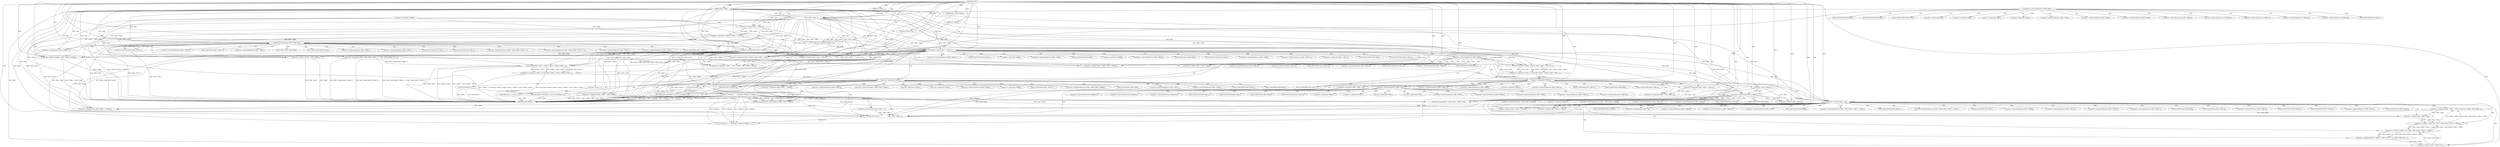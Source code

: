 digraph "FUN1" {  
"8" [label = <(METHOD,FUN1)<SUB>1</SUB>> ]
"330" [label = <(METHOD_RETURN,int)<SUB>1</SUB>> ]
"9" [label = <(PARAM,VAR1 *VAR2)<SUB>1</SUB>> ]
"10" [label = <(PARAM,int VAR3)<SUB>1</SUB>> ]
"11" [label = <(PARAM,const VAR4 **VAR5)<SUB>1</SUB>> ]
"12" [label = <(PARAM,int *VAR6)<SUB>1</SUB>> ]
"95" [label = <(&lt;operator&gt;.assignment,VAR2-&gt;VAR13= VAR2-&gt;VAR9)<SUB>19</SUB>> ]
"160" [label = <(&lt;operator&gt;.assignment,*VAR6=
    VAR2-&gt;VAR10= VAR2-&gt;VAR9 + VAR3)<SUB>40</SUB>> ]
"328" [label = <(RETURN,return 0;,return 0;)<SUB>80</SUB>> ]
"56" [label = <(&lt;operator&gt;.greaterThan,VAR2-&gt;VAR7&gt;0)<SUB>10</SUB>> ]
"61" [label = <(&lt;operator&gt;.postDecrement,VAR2-&gt;VAR7--)<SUB>10</SUB>> ]
"84" [label = <(&lt;operator&gt;.logicalAnd,!*VAR6 &amp;&amp; VAR3 == VAR12)<SUB>15</SUB>> ]
"103" [label = <(&lt;operator&gt;.equals,VAR3 == VAR12)<SUB>22</SUB>> ]
"240" [label = <(&lt;operator&gt;.lessThan,VAR3 &lt; 0)<SUB>68</SUB>> ]
"243" [label = <(&lt;operator&gt;.postIncrement,VAR3++)<SUB>68</SUB>> ]
"329" [label = <(LITERAL,0,return 0;)<SUB>80</SUB>> ]
"19" [label = <(FUN2,FUN2(NULL, &quot;&quot;,
                VAR2-&gt;VAR7, VAR2...)<SUB>4</SUB>> ]
"35" [label = <(FUN2,FUN2(NULL, &quot;&quot;, (*VAR5)[0], (*VAR5)[1], (*VAR5)[...)<SUB>6</SUB>> ]
"66" [label = <(&lt;operator&gt;.assignment,VAR2-&gt;VAR11[VAR2-&gt;VAR9++]= VAR2-&gt;VAR11[VAR2-&gt;VA...)<SUB>11</SUB>> ]
"92" [label = <(&lt;operator&gt;.assignment,VAR3= 0)<SUB>16</SUB>> ]
"108" [label = <(&lt;operator&gt;.assignment,* VAR14 = FUN3(VAR2-&gt;VAR11, &amp;VAR2-&gt;VAR15, (*VAR...)<SUB>23</SUB>> ]
"133" [label = <(&lt;operator&gt;.assignment,VAR2-&gt;VAR11 = VAR14)<SUB>34</SUB>> ]
"138" [label = <(memcpy,memcpy(&amp;VAR2-&gt;VAR11[VAR2-&gt;VAR9], *VAR5, *VAR6))<SUB>35</SUB>> ]
"151" [label = <(&lt;operator&gt;.assignmentPlus,VAR2-&gt;VAR9 += *VAR6)<SUB>36</SUB>> ]
"157" [label = <(RETURN,return -1;,return -1;)<SUB>37</SUB>> ]
"163" [label = <(&lt;operator&gt;.assignment,VAR2-&gt;VAR10= VAR2-&gt;VAR9 + VAR3)<SUB>41</SUB>> ]
"178" [label = <(&lt;operator&gt;.assignment,* VAR14 = FUN3(VAR2-&gt;VAR11, &amp;VAR2-&gt;VAR15, VAR3 ...)<SUB>45</SUB>> ]
"202" [label = <(&lt;operator&gt;.assignment,VAR2-&gt;VAR11 = VAR14)<SUB>59</SUB>> ]
"227" [label = <(&lt;operator&gt;.assignment,VAR2-&gt;VAR9 = 0)<SUB>63</SUB>> ]
"232" [label = <(&lt;operator&gt;.assignment,*VAR5= VAR2-&gt;VAR11)<SUB>64</SUB>> ]
"246" [label = <(&lt;operator&gt;.assignment,VAR2-&gt;VAR8 = (VAR2-&gt;VAR8&lt;&lt;8) | VAR2-&gt;VAR11[VAR2...)<SUB>69</SUB>> ]
"265" [label = <(&lt;operator&gt;.assignment,VAR2-&gt;VAR18 = (VAR2-&gt;VAR18&lt;&lt;8) | VAR2-&gt;VAR11[VA...)<SUB>70</SUB>> ]
"284" [label = <(&lt;operator&gt;.postIncrement,VAR2-&gt;VAR7++)<SUB>71</SUB>> ]
"293" [label = <(FUN2,FUN2(NULL, &quot;&quot;,
                VAR2-&gt;VAR7, VAR2...)<SUB>75</SUB>> ]
"309" [label = <(FUN2,FUN2(NULL, &quot;&quot;, (*VAR5)[0], (*VAR5)[1],(*VAR5)[2...)<SUB>77</SUB>> ]
"85" [label = <(&lt;operator&gt;.logicalNot,!*VAR6)<SUB>15</SUB>> ]
"88" [label = <(&lt;operator&gt;.equals,VAR3 == VAR12)<SUB>15</SUB>> ]
"127" [label = <(&lt;operator&gt;.logicalNot,!VAR14)<SUB>26</SUB>> ]
"158" [label = <(&lt;operator&gt;.minus,-1)<SUB>37</SUB>> ]
"167" [label = <(&lt;operator&gt;.addition,VAR2-&gt;VAR9 + VAR3)<SUB>41</SUB>> ]
"196" [label = <(&lt;operator&gt;.logicalNot,!VAR14)<SUB>49</SUB>> ]
"208" [label = <(&lt;operator&gt;.greaterThan,VAR3 &gt; -VAR16)<SUB>60</SUB>> ]
"110" [label = <(FUN3,FUN3(VAR2-&gt;VAR11, &amp;VAR2-&gt;VAR15, (*VAR6) + VAR2-...)<SUB>23</SUB>> ]
"130" [label = <(RETURN,return FUN4(VAR17);,return FUN4(VAR17);)<SUB>31</SUB>> ]
"180" [label = <(FUN3,FUN3(VAR2-&gt;VAR11, &amp;VAR2-&gt;VAR15, VAR3 + VAR2-&gt;VA...)<SUB>45</SUB>> ]
"199" [label = <(RETURN,return FUN4(VAR17);,return FUN4(VAR17);)<SUB>56</SUB>> ]
"213" [label = <(memcpy,memcpy(&amp;VAR2-&gt;VAR11[VAR2-&gt;VAR9], *VAR5,
       ...)<SUB>61</SUB>> ]
"250" [label = <(&lt;operator&gt;.or,(VAR2-&gt;VAR8&lt;&lt;8) | VAR2-&gt;VAR11[VAR2-&gt;VAR13 + VAR3])<SUB>69</SUB>> ]
"269" [label = <(&lt;operator&gt;.or,(VAR2-&gt;VAR18&lt;&lt;8) | VAR2-&gt;VAR11[VAR2-&gt;VAR13 + VAR3])<SUB>70</SUB>> ]
"71" [label = <(&lt;operator&gt;.postIncrement,VAR2-&gt;VAR9++)<SUB>11</SUB>> ]
"79" [label = <(&lt;operator&gt;.postIncrement,VAR2-&gt;VAR10++)<SUB>11</SUB>> ]
"118" [label = <(&lt;operator&gt;.addition,(*VAR6) + VAR2-&gt;VAR9 + VAR16)<SUB>23</SUB>> ]
"131" [label = <(FUN4,FUN4(VAR17))<SUB>31</SUB>> ]
"188" [label = <(&lt;operator&gt;.addition,VAR3 + VAR2-&gt;VAR9 + VAR16)<SUB>45</SUB>> ]
"200" [label = <(FUN4,FUN4(VAR17))<SUB>56</SUB>> ]
"210" [label = <(&lt;operator&gt;.minus,-VAR16)<SUB>60</SUB>> ]
"251" [label = <(&lt;operator&gt;.shiftLeft,VAR2-&gt;VAR8&lt;&lt;8)<SUB>69</SUB>> ]
"270" [label = <(&lt;operator&gt;.shiftLeft,VAR2-&gt;VAR18&lt;&lt;8)<SUB>70</SUB>> ]
"119" [label = <(&lt;operator&gt;.addition,(*VAR6) + VAR2-&gt;VAR9)<SUB>23</SUB>> ]
"189" [label = <(&lt;operator&gt;.addition,VAR3 + VAR2-&gt;VAR9)<SUB>45</SUB>> ]
"224" [label = <(&lt;operator&gt;.addition,VAR3 + VAR16)<SUB>62</SUB>> ]
"260" [label = <(&lt;operator&gt;.addition,VAR2-&gt;VAR13 + VAR3)<SUB>69</SUB>> ]
"279" [label = <(&lt;operator&gt;.addition,VAR2-&gt;VAR13 + VAR3)<SUB>70</SUB>> ]
"15" [label = <(&lt;operator&gt;.indirectFieldAccess,VAR2-&gt;VAR7)<SUB>3</SUB>> ]
"161" [label = <(&lt;operator&gt;.indirection,*VAR6)<SUB>40</SUB>> ]
"173" [label = <(&lt;operator&gt;.indirectFieldAccess,VAR2-&gt;VAR9)<SUB>44</SUB>> ]
"289" [label = <(&lt;operator&gt;.indirectFieldAccess,VAR2-&gt;VAR7)<SUB>74</SUB>> ]
"57" [label = <(&lt;operator&gt;.indirectFieldAccess,VAR2-&gt;VAR7)<SUB>10</SUB>> ]
"62" [label = <(&lt;operator&gt;.indirectFieldAccess,VAR2-&gt;VAR7)<SUB>10</SUB>> ]
"164" [label = <(&lt;operator&gt;.indirectFieldAccess,VAR2-&gt;VAR10)<SUB>41</SUB>> ]
"175" [label = <(FIELD_IDENTIFIER,VAR9,VAR9)<SUB>44</SUB>> ]
"291" [label = <(FIELD_IDENTIFIER,VAR7,VAR7)<SUB>74</SUB>> ]
"22" [label = <(&lt;operator&gt;.indirectFieldAccess,VAR2-&gt;VAR7)<SUB>5</SUB>> ]
"25" [label = <(&lt;operator&gt;.indirectFieldAccess,VAR2-&gt;VAR8)<SUB>5</SUB>> ]
"29" [label = <(&lt;operator&gt;.indirectFieldAccess,VAR2-&gt;VAR9)<SUB>5</SUB>> ]
"32" [label = <(&lt;operator&gt;.indirectFieldAccess,VAR2-&gt;VAR10)<SUB>5</SUB>> ]
"38" [label = <(&lt;operator&gt;.indirectIndexAccess,(*VAR5)[0])<SUB>6</SUB>> ]
"42" [label = <(&lt;operator&gt;.indirectIndexAccess,(*VAR5)[1])<SUB>6</SUB>> ]
"46" [label = <(&lt;operator&gt;.indirectIndexAccess,(*VAR5)[2])<SUB>6</SUB>> ]
"50" [label = <(&lt;operator&gt;.indirectIndexAccess,(*VAR5)[3])<SUB>6</SUB>> ]
"59" [label = <(FIELD_IDENTIFIER,VAR7,VAR7)<SUB>10</SUB>> ]
"64" [label = <(FIELD_IDENTIFIER,VAR7,VAR7)<SUB>10</SUB>> ]
"67" [label = <(&lt;operator&gt;.indirectIndexAccess,VAR2-&gt;VAR11[VAR2-&gt;VAR9++])<SUB>11</SUB>> ]
"75" [label = <(&lt;operator&gt;.indirectIndexAccess,VAR2-&gt;VAR11[VAR2-&gt;VAR10++])<SUB>11</SUB>> ]
"134" [label = <(&lt;operator&gt;.indirectFieldAccess,VAR2-&gt;VAR11)<SUB>34</SUB>> ]
"139" [label = <(&lt;operator&gt;.addressOf,&amp;VAR2-&gt;VAR11[VAR2-&gt;VAR9])<SUB>35</SUB>> ]
"147" [label = <(&lt;operator&gt;.indirection,*VAR5)<SUB>35</SUB>> ]
"149" [label = <(&lt;operator&gt;.indirection,*VAR6)<SUB>35</SUB>> ]
"152" [label = <(&lt;operator&gt;.indirectFieldAccess,VAR2-&gt;VAR9)<SUB>36</SUB>> ]
"155" [label = <(&lt;operator&gt;.indirection,*VAR6)<SUB>36</SUB>> ]
"166" [label = <(FIELD_IDENTIFIER,VAR10,VAR10)<SUB>41</SUB>> ]
"168" [label = <(&lt;operator&gt;.indirectFieldAccess,VAR2-&gt;VAR9)<SUB>41</SUB>> ]
"203" [label = <(&lt;operator&gt;.indirectFieldAccess,VAR2-&gt;VAR11)<SUB>59</SUB>> ]
"228" [label = <(&lt;operator&gt;.indirectFieldAccess,VAR2-&gt;VAR9)<SUB>63</SUB>> ]
"233" [label = <(&lt;operator&gt;.indirection,*VAR5)<SUB>64</SUB>> ]
"235" [label = <(&lt;operator&gt;.indirectFieldAccess,VAR2-&gt;VAR11)<SUB>64</SUB>> ]
"247" [label = <(&lt;operator&gt;.indirectFieldAccess,VAR2-&gt;VAR8)<SUB>69</SUB>> ]
"266" [label = <(&lt;operator&gt;.indirectFieldAccess,VAR2-&gt;VAR18)<SUB>70</SUB>> ]
"285" [label = <(&lt;operator&gt;.indirectFieldAccess,VAR2-&gt;VAR7)<SUB>71</SUB>> ]
"296" [label = <(&lt;operator&gt;.indirectFieldAccess,VAR2-&gt;VAR7)<SUB>76</SUB>> ]
"299" [label = <(&lt;operator&gt;.indirectFieldAccess,VAR2-&gt;VAR8)<SUB>76</SUB>> ]
"303" [label = <(&lt;operator&gt;.indirectFieldAccess,VAR2-&gt;VAR9)<SUB>76</SUB>> ]
"306" [label = <(&lt;operator&gt;.indirectFieldAccess,VAR2-&gt;VAR10)<SUB>76</SUB>> ]
"312" [label = <(&lt;operator&gt;.indirectIndexAccess,(*VAR5)[0])<SUB>77</SUB>> ]
"316" [label = <(&lt;operator&gt;.indirectIndexAccess,(*VAR5)[1])<SUB>77</SUB>> ]
"320" [label = <(&lt;operator&gt;.indirectIndexAccess,(*VAR5)[2])<SUB>77</SUB>> ]
"324" [label = <(&lt;operator&gt;.indirectIndexAccess,(*VAR5)[3])<SUB>77</SUB>> ]
"24" [label = <(FIELD_IDENTIFIER,VAR7,VAR7)<SUB>5</SUB>> ]
"27" [label = <(FIELD_IDENTIFIER,VAR8,VAR8)<SUB>5</SUB>> ]
"31" [label = <(FIELD_IDENTIFIER,VAR9,VAR9)<SUB>5</SUB>> ]
"34" [label = <(FIELD_IDENTIFIER,VAR10,VAR10)<SUB>5</SUB>> ]
"39" [label = <(&lt;operator&gt;.indirection,*VAR5)<SUB>6</SUB>> ]
"43" [label = <(&lt;operator&gt;.indirection,*VAR5)<SUB>6</SUB>> ]
"47" [label = <(&lt;operator&gt;.indirection,*VAR5)<SUB>6</SUB>> ]
"51" [label = <(&lt;operator&gt;.indirection,*VAR5)<SUB>6</SUB>> ]
"68" [label = <(&lt;operator&gt;.indirectFieldAccess,VAR2-&gt;VAR11)<SUB>11</SUB>> ]
"76" [label = <(&lt;operator&gt;.indirectFieldAccess,VAR2-&gt;VAR11)<SUB>11</SUB>> ]
"111" [label = <(&lt;operator&gt;.indirectFieldAccess,VAR2-&gt;VAR11)<SUB>23</SUB>> ]
"114" [label = <(&lt;operator&gt;.addressOf,&amp;VAR2-&gt;VAR15)<SUB>23</SUB>> ]
"136" [label = <(FIELD_IDENTIFIER,VAR11,VAR11)<SUB>34</SUB>> ]
"140" [label = <(&lt;operator&gt;.indirectIndexAccess,VAR2-&gt;VAR11[VAR2-&gt;VAR9])<SUB>35</SUB>> ]
"154" [label = <(FIELD_IDENTIFIER,VAR9,VAR9)<SUB>36</SUB>> ]
"170" [label = <(FIELD_IDENTIFIER,VAR9,VAR9)<SUB>41</SUB>> ]
"181" [label = <(&lt;operator&gt;.indirectFieldAccess,VAR2-&gt;VAR11)<SUB>45</SUB>> ]
"184" [label = <(&lt;operator&gt;.addressOf,&amp;VAR2-&gt;VAR15)<SUB>45</SUB>> ]
"205" [label = <(FIELD_IDENTIFIER,VAR11,VAR11)<SUB>59</SUB>> ]
"230" [label = <(FIELD_IDENTIFIER,VAR9,VAR9)<SUB>63</SUB>> ]
"237" [label = <(FIELD_IDENTIFIER,VAR11,VAR11)<SUB>64</SUB>> ]
"249" [label = <(FIELD_IDENTIFIER,VAR8,VAR8)<SUB>69</SUB>> ]
"256" [label = <(&lt;operator&gt;.indirectIndexAccess,VAR2-&gt;VAR11[VAR2-&gt;VAR13 + VAR3])<SUB>69</SUB>> ]
"268" [label = <(FIELD_IDENTIFIER,VAR18,VAR18)<SUB>70</SUB>> ]
"275" [label = <(&lt;operator&gt;.indirectIndexAccess,VAR2-&gt;VAR11[VAR2-&gt;VAR13 + VAR3])<SUB>70</SUB>> ]
"287" [label = <(FIELD_IDENTIFIER,VAR7,VAR7)<SUB>71</SUB>> ]
"298" [label = <(FIELD_IDENTIFIER,VAR7,VAR7)<SUB>76</SUB>> ]
"301" [label = <(FIELD_IDENTIFIER,VAR8,VAR8)<SUB>76</SUB>> ]
"305" [label = <(FIELD_IDENTIFIER,VAR9,VAR9)<SUB>76</SUB>> ]
"308" [label = <(FIELD_IDENTIFIER,VAR10,VAR10)<SUB>76</SUB>> ]
"313" [label = <(&lt;operator&gt;.indirection,*VAR5)<SUB>77</SUB>> ]
"317" [label = <(&lt;operator&gt;.indirection,*VAR5)<SUB>77</SUB>> ]
"321" [label = <(&lt;operator&gt;.indirection,*VAR5)<SUB>77</SUB>> ]
"325" [label = <(&lt;operator&gt;.indirection,*VAR5)<SUB>77</SUB>> ]
"70" [label = <(FIELD_IDENTIFIER,VAR11,VAR11)<SUB>11</SUB>> ]
"72" [label = <(&lt;operator&gt;.indirectFieldAccess,VAR2-&gt;VAR9)<SUB>11</SUB>> ]
"78" [label = <(FIELD_IDENTIFIER,VAR11,VAR11)<SUB>11</SUB>> ]
"80" [label = <(&lt;operator&gt;.indirectFieldAccess,VAR2-&gt;VAR10)<SUB>11</SUB>> ]
"113" [label = <(FIELD_IDENTIFIER,VAR11,VAR11)<SUB>23</SUB>> ]
"115" [label = <(&lt;operator&gt;.indirectFieldAccess,VAR2-&gt;VAR15)<SUB>23</SUB>> ]
"141" [label = <(&lt;operator&gt;.indirectFieldAccess,VAR2-&gt;VAR11)<SUB>35</SUB>> ]
"144" [label = <(&lt;operator&gt;.indirectFieldAccess,VAR2-&gt;VAR9)<SUB>35</SUB>> ]
"183" [label = <(FIELD_IDENTIFIER,VAR11,VAR11)<SUB>45</SUB>> ]
"185" [label = <(&lt;operator&gt;.indirectFieldAccess,VAR2-&gt;VAR15)<SUB>45</SUB>> ]
"214" [label = <(&lt;operator&gt;.addressOf,&amp;VAR2-&gt;VAR11[VAR2-&gt;VAR9])<SUB>61</SUB>> ]
"222" [label = <(&lt;operator&gt;.indirection,*VAR5)<SUB>61</SUB>> ]
"252" [label = <(&lt;operator&gt;.indirectFieldAccess,VAR2-&gt;VAR8)<SUB>69</SUB>> ]
"257" [label = <(&lt;operator&gt;.indirectFieldAccess,VAR2-&gt;VAR11)<SUB>69</SUB>> ]
"271" [label = <(&lt;operator&gt;.indirectFieldAccess,VAR2-&gt;VAR18)<SUB>70</SUB>> ]
"276" [label = <(&lt;operator&gt;.indirectFieldAccess,VAR2-&gt;VAR11)<SUB>70</SUB>> ]
"74" [label = <(FIELD_IDENTIFIER,VAR9,VAR9)<SUB>11</SUB>> ]
"82" [label = <(FIELD_IDENTIFIER,VAR10,VAR10)<SUB>11</SUB>> ]
"117" [label = <(FIELD_IDENTIFIER,VAR15,VAR15)<SUB>23</SUB>> ]
"120" [label = <(&lt;operator&gt;.indirection,*VAR6)<SUB>23</SUB>> ]
"122" [label = <(&lt;operator&gt;.indirectFieldAccess,VAR2-&gt;VAR9)<SUB>23</SUB>> ]
"143" [label = <(FIELD_IDENTIFIER,VAR11,VAR11)<SUB>35</SUB>> ]
"146" [label = <(FIELD_IDENTIFIER,VAR9,VAR9)<SUB>35</SUB>> ]
"187" [label = <(FIELD_IDENTIFIER,VAR15,VAR15)<SUB>45</SUB>> ]
"191" [label = <(&lt;operator&gt;.indirectFieldAccess,VAR2-&gt;VAR9)<SUB>45</SUB>> ]
"215" [label = <(&lt;operator&gt;.indirectIndexAccess,VAR2-&gt;VAR11[VAR2-&gt;VAR9])<SUB>61</SUB>> ]
"254" [label = <(FIELD_IDENTIFIER,VAR8,VAR8)<SUB>69</SUB>> ]
"259" [label = <(FIELD_IDENTIFIER,VAR11,VAR11)<SUB>69</SUB>> ]
"261" [label = <(&lt;operator&gt;.indirectFieldAccess,VAR2-&gt;VAR13)<SUB>69</SUB>> ]
"273" [label = <(FIELD_IDENTIFIER,VAR18,VAR18)<SUB>70</SUB>> ]
"278" [label = <(FIELD_IDENTIFIER,VAR11,VAR11)<SUB>70</SUB>> ]
"280" [label = <(&lt;operator&gt;.indirectFieldAccess,VAR2-&gt;VAR13)<SUB>70</SUB>> ]
"124" [label = <(FIELD_IDENTIFIER,VAR9,VAR9)<SUB>23</SUB>> ]
"193" [label = <(FIELD_IDENTIFIER,VAR9,VAR9)<SUB>45</SUB>> ]
"216" [label = <(&lt;operator&gt;.indirectFieldAccess,VAR2-&gt;VAR11)<SUB>61</SUB>> ]
"219" [label = <(&lt;operator&gt;.indirectFieldAccess,VAR2-&gt;VAR9)<SUB>61</SUB>> ]
"263" [label = <(FIELD_IDENTIFIER,VAR13,VAR13)<SUB>69</SUB>> ]
"282" [label = <(FIELD_IDENTIFIER,VAR13,VAR13)<SUB>70</SUB>> ]
"218" [label = <(FIELD_IDENTIFIER,VAR11,VAR11)<SUB>61</SUB>> ]
"221" [label = <(FIELD_IDENTIFIER,VAR9,VAR9)<SUB>61</SUB>> ]
  "130" -> "330"  [ label = "DDG: &lt;RET&gt;"] 
  "328" -> "330"  [ label = "DDG: &lt;RET&gt;"] 
  "157" -> "330"  [ label = "DDG: &lt;RET&gt;"] 
  "199" -> "330"  [ label = "DDG: &lt;RET&gt;"] 
  "9" -> "330"  [ label = "DDG: VAR2"] 
  "11" -> "330"  [ label = "DDG: VAR5"] 
  "12" -> "330"  [ label = "DDG: VAR6"] 
  "19" -> "330"  [ label = "DDG: VAR2-&gt;VAR8"] 
  "19" -> "330"  [ label = "DDG: VAR2-&gt;VAR10"] 
  "19" -> "330"  [ label = "DDG: FUN2(NULL, &quot;&quot;,
                VAR2-&gt;VAR7, VAR2-&gt;VAR8, VAR3, VAR2-&gt;VAR9, VAR2-&gt;VAR10)"] 
  "35" -> "330"  [ label = "DDG: NULL"] 
  "35" -> "330"  [ label = "DDG: (*VAR5)[0]"] 
  "35" -> "330"  [ label = "DDG: (*VAR5)[1]"] 
  "35" -> "330"  [ label = "DDG: (*VAR5)[2]"] 
  "35" -> "330"  [ label = "DDG: (*VAR5)[3]"] 
  "35" -> "330"  [ label = "DDG: FUN2(NULL, &quot;&quot;, (*VAR5)[0], (*VAR5)[1], (*VAR5)[2], (*VAR5)[3])"] 
  "56" -> "330"  [ label = "DDG: VAR2-&gt;VAR7"] 
  "56" -> "330"  [ label = "DDG: VAR2-&gt;VAR7&gt;0"] 
  "84" -> "330"  [ label = "DDG: !*VAR6"] 
  "84" -> "330"  [ label = "DDG: !*VAR6 &amp;&amp; VAR3 == VAR12"] 
  "92" -> "330"  [ label = "DDG: VAR3= 0"] 
  "95" -> "330"  [ label = "DDG: VAR2-&gt;VAR13"] 
  "95" -> "330"  [ label = "DDG: VAR2-&gt;VAR13= VAR2-&gt;VAR9"] 
  "103" -> "330"  [ label = "DDG: VAR3"] 
  "103" -> "330"  [ label = "DDG: VAR12"] 
  "103" -> "330"  [ label = "DDG: VAR3 == VAR12"] 
  "110" -> "330"  [ label = "DDG: VAR2-&gt;VAR11"] 
  "110" -> "330"  [ label = "DDG: &amp;VAR2-&gt;VAR15"] 
  "119" -> "330"  [ label = "DDG: *VAR6"] 
  "119" -> "330"  [ label = "DDG: VAR2-&gt;VAR9"] 
  "118" -> "330"  [ label = "DDG: (*VAR6) + VAR2-&gt;VAR9"] 
  "118" -> "330"  [ label = "DDG: VAR16"] 
  "110" -> "330"  [ label = "DDG: (*VAR6) + VAR2-&gt;VAR9 + VAR16"] 
  "108" -> "330"  [ label = "DDG: FUN3(VAR2-&gt;VAR11, &amp;VAR2-&gt;VAR15, (*VAR6) + VAR2-&gt;VAR9 + VAR16)"] 
  "108" -> "330"  [ label = "DDG: * VAR14 = FUN3(VAR2-&gt;VAR11, &amp;VAR2-&gt;VAR15, (*VAR6) + VAR2-&gt;VAR9 + VAR16)"] 
  "127" -> "330"  [ label = "DDG: VAR14"] 
  "127" -> "330"  [ label = "DDG: !VAR14"] 
  "131" -> "330"  [ label = "DDG: VAR17"] 
  "131" -> "330"  [ label = "DDG: FUN4(VAR17)"] 
  "66" -> "330"  [ label = "DDG: VAR2-&gt;VAR11[VAR2-&gt;VAR9++]"] 
  "79" -> "330"  [ label = "DDG: VAR2-&gt;VAR10"] 
  "66" -> "330"  [ label = "DDG: VAR2-&gt;VAR11[VAR2-&gt;VAR10++]"] 
  "66" -> "330"  [ label = "DDG: VAR2-&gt;VAR11[VAR2-&gt;VAR9++]= VAR2-&gt;VAR11[VAR2-&gt;VAR10++]"] 
  "61" -> "330"  [ label = "DDG: VAR2-&gt;VAR7--"] 
  "8" -> "9"  [ label = "DDG: "] 
  "8" -> "10"  [ label = "DDG: "] 
  "8" -> "11"  [ label = "DDG: "] 
  "8" -> "12"  [ label = "DDG: "] 
  "9" -> "95"  [ label = "DDG: VAR2"] 
  "19" -> "95"  [ label = "DDG: VAR2-&gt;VAR9"] 
  "71" -> "95"  [ label = "DDG: VAR2-&gt;VAR9"] 
  "163" -> "160"  [ label = "DDG: VAR2-&gt;VAR10"] 
  "9" -> "160"  [ label = "DDG: VAR2"] 
  "19" -> "160"  [ label = "DDG: VAR2-&gt;VAR9"] 
  "71" -> "160"  [ label = "DDG: VAR2-&gt;VAR9"] 
  "103" -> "160"  [ label = "DDG: VAR3"] 
  "8" -> "160"  [ label = "DDG: "] 
  "329" -> "328"  [ label = "DDG: 0"] 
  "8" -> "328"  [ label = "DDG: "] 
  "8" -> "329"  [ label = "DDG: "] 
  "9" -> "56"  [ label = "DDG: VAR2"] 
  "19" -> "56"  [ label = "DDG: VAR2-&gt;VAR7"] 
  "61" -> "56"  [ label = "DDG: VAR2-&gt;VAR7"] 
  "8" -> "56"  [ label = "DDG: "] 
  "9" -> "61"  [ label = "DDG: VAR2"] 
  "56" -> "61"  [ label = "DDG: VAR2-&gt;VAR7"] 
  "85" -> "84"  [ label = "DDG: *VAR6"] 
  "88" -> "84"  [ label = "DDG: VAR3"] 
  "88" -> "84"  [ label = "DDG: VAR12"] 
  "8" -> "92"  [ label = "DDG: "] 
  "10" -> "103"  [ label = "DDG: VAR3"] 
  "19" -> "103"  [ label = "DDG: VAR3"] 
  "88" -> "103"  [ label = "DDG: VAR3"] 
  "92" -> "103"  [ label = "DDG: VAR3"] 
  "8" -> "103"  [ label = "DDG: "] 
  "88" -> "103"  [ label = "DDG: VAR12"] 
  "110" -> "108"  [ label = "DDG: VAR2-&gt;VAR11"] 
  "110" -> "108"  [ label = "DDG: &amp;VAR2-&gt;VAR15"] 
  "110" -> "108"  [ label = "DDG: (*VAR6) + VAR2-&gt;VAR9 + VAR16"] 
  "127" -> "133"  [ label = "DDG: VAR14"] 
  "8" -> "133"  [ label = "DDG: "] 
  "138" -> "151"  [ label = "DDG: *VAR6"] 
  "158" -> "157"  [ label = "DDG: -1"] 
  "9" -> "163"  [ label = "DDG: VAR2"] 
  "19" -> "163"  [ label = "DDG: VAR2-&gt;VAR9"] 
  "71" -> "163"  [ label = "DDG: VAR2-&gt;VAR9"] 
  "103" -> "163"  [ label = "DDG: VAR3"] 
  "8" -> "163"  [ label = "DDG: "] 
  "180" -> "178"  [ label = "DDG: VAR2-&gt;VAR11"] 
  "180" -> "178"  [ label = "DDG: &amp;VAR2-&gt;VAR15"] 
  "180" -> "178"  [ label = "DDG: VAR3 + VAR2-&gt;VAR9 + VAR16"] 
  "196" -> "202"  [ label = "DDG: VAR14"] 
  "8" -> "202"  [ label = "DDG: "] 
  "8" -> "227"  [ label = "DDG: "] 
  "9" -> "232"  [ label = "DDG: VAR2"] 
  "202" -> "232"  [ label = "DDG: VAR2-&gt;VAR11"] 
  "66" -> "232"  [ label = "DDG: VAR2-&gt;VAR11[VAR2-&gt;VAR9++]"] 
  "208" -> "240"  [ label = "DDG: VAR3"] 
  "243" -> "240"  [ label = "DDG: VAR3"] 
  "8" -> "240"  [ label = "DDG: "] 
  "103" -> "240"  [ label = "DDG: VAR3"] 
  "8" -> "243"  [ label = "DDG: "] 
  "240" -> "243"  [ label = "DDG: VAR3"] 
  "250" -> "246"  [ label = "DDG: VAR2-&gt;VAR8&lt;&lt;8"] 
  "250" -> "246"  [ label = "DDG: VAR2-&gt;VAR11[VAR2-&gt;VAR13 + VAR3]"] 
  "269" -> "265"  [ label = "DDG: VAR2-&gt;VAR18&lt;&lt;8"] 
  "269" -> "265"  [ label = "DDG: VAR2-&gt;VAR11[VAR2-&gt;VAR13 + VAR3]"] 
  "8" -> "19"  [ label = "DDG: "] 
  "9" -> "19"  [ label = "DDG: VAR2"] 
  "10" -> "19"  [ label = "DDG: VAR3"] 
  "19" -> "35"  [ label = "DDG: NULL"] 
  "8" -> "35"  [ label = "DDG: "] 
  "10" -> "88"  [ label = "DDG: VAR3"] 
  "19" -> "88"  [ label = "DDG: VAR3"] 
  "8" -> "88"  [ label = "DDG: "] 
  "133" -> "138"  [ label = "DDG: VAR2-&gt;VAR11"] 
  "35" -> "138"  [ label = "DDG: (*VAR5)[0]"] 
  "35" -> "138"  [ label = "DDG: (*VAR5)[1]"] 
  "35" -> "138"  [ label = "DDG: (*VAR5)[2]"] 
  "35" -> "138"  [ label = "DDG: (*VAR5)[3]"] 
  "85" -> "138"  [ label = "DDG: *VAR6"] 
  "9" -> "151"  [ label = "DDG: VAR2"] 
  "19" -> "151"  [ label = "DDG: VAR2-&gt;VAR9"] 
  "71" -> "151"  [ label = "DDG: VAR2-&gt;VAR9"] 
  "9" -> "167"  [ label = "DDG: VAR2"] 
  "19" -> "167"  [ label = "DDG: VAR2-&gt;VAR9"] 
  "71" -> "167"  [ label = "DDG: VAR2-&gt;VAR9"] 
  "103" -> "167"  [ label = "DDG: VAR3"] 
  "8" -> "167"  [ label = "DDG: "] 
  "9" -> "284"  [ label = "DDG: VAR2"] 
  "56" -> "284"  [ label = "DDG: VAR2-&gt;VAR7"] 
  "35" -> "293"  [ label = "DDG: NULL"] 
  "8" -> "293"  [ label = "DDG: "] 
  "9" -> "293"  [ label = "DDG: VAR2"] 
  "56" -> "293"  [ label = "DDG: VAR2-&gt;VAR7"] 
  "284" -> "293"  [ label = "DDG: VAR2-&gt;VAR7"] 
  "19" -> "293"  [ label = "DDG: VAR2-&gt;VAR8"] 
  "246" -> "293"  [ label = "DDG: VAR2-&gt;VAR8"] 
  "240" -> "293"  [ label = "DDG: VAR3"] 
  "227" -> "293"  [ label = "DDG: VAR2-&gt;VAR9"] 
  "19" -> "293"  [ label = "DDG: VAR2-&gt;VAR9"] 
  "71" -> "293"  [ label = "DDG: VAR2-&gt;VAR9"] 
  "163" -> "293"  [ label = "DDG: VAR2-&gt;VAR10"] 
  "293" -> "309"  [ label = "DDG: NULL"] 
  "8" -> "309"  [ label = "DDG: "] 
  "35" -> "309"  [ label = "DDG: (*VAR5)[0]"] 
  "35" -> "309"  [ label = "DDG: (*VAR5)[1]"] 
  "35" -> "309"  [ label = "DDG: (*VAR5)[2]"] 
  "35" -> "309"  [ label = "DDG: (*VAR5)[3]"] 
  "9" -> "110"  [ label = "DDG: VAR2"] 
  "66" -> "110"  [ label = "DDG: VAR2-&gt;VAR11[VAR2-&gt;VAR9++]"] 
  "85" -> "110"  [ label = "DDG: *VAR6"] 
  "19" -> "110"  [ label = "DDG: VAR2-&gt;VAR9"] 
  "71" -> "110"  [ label = "DDG: VAR2-&gt;VAR9"] 
  "8" -> "110"  [ label = "DDG: "] 
  "108" -> "127"  [ label = "DDG: VAR14"] 
  "8" -> "127"  [ label = "DDG: "] 
  "131" -> "130"  [ label = "DDG: FUN4(VAR17)"] 
  "8" -> "158"  [ label = "DDG: "] 
  "9" -> "180"  [ label = "DDG: VAR2"] 
  "66" -> "180"  [ label = "DDG: VAR2-&gt;VAR11[VAR2-&gt;VAR9++]"] 
  "8" -> "180"  [ label = "DDG: "] 
  "103" -> "180"  [ label = "DDG: VAR3"] 
  "19" -> "180"  [ label = "DDG: VAR2-&gt;VAR9"] 
  "71" -> "180"  [ label = "DDG: VAR2-&gt;VAR9"] 
  "178" -> "196"  [ label = "DDG: VAR14"] 
  "8" -> "196"  [ label = "DDG: "] 
  "200" -> "199"  [ label = "DDG: FUN4(VAR17)"] 
  "8" -> "208"  [ label = "DDG: "] 
  "103" -> "208"  [ label = "DDG: VAR3"] 
  "210" -> "208"  [ label = "DDG: VAR16"] 
  "251" -> "250"  [ label = "DDG: VAR2-&gt;VAR8"] 
  "251" -> "250"  [ label = "DDG: 8"] 
  "269" -> "250"  [ label = "DDG: VAR2-&gt;VAR11[VAR2-&gt;VAR13 + VAR3]"] 
  "270" -> "269"  [ label = "DDG: VAR2-&gt;VAR18"] 
  "270" -> "269"  [ label = "DDG: 8"] 
  "250" -> "269"  [ label = "DDG: VAR2-&gt;VAR11[VAR2-&gt;VAR13 + VAR3]"] 
  "9" -> "71"  [ label = "DDG: VAR2"] 
  "19" -> "71"  [ label = "DDG: VAR2-&gt;VAR9"] 
  "9" -> "79"  [ label = "DDG: VAR2"] 
  "19" -> "79"  [ label = "DDG: VAR2-&gt;VAR10"] 
  "85" -> "118"  [ label = "DDG: *VAR6"] 
  "9" -> "118"  [ label = "DDG: VAR2"] 
  "19" -> "118"  [ label = "DDG: VAR2-&gt;VAR9"] 
  "71" -> "118"  [ label = "DDG: VAR2-&gt;VAR9"] 
  "8" -> "118"  [ label = "DDG: "] 
  "8" -> "188"  [ label = "DDG: "] 
  "103" -> "188"  [ label = "DDG: VAR3"] 
  "9" -> "188"  [ label = "DDG: VAR2"] 
  "19" -> "188"  [ label = "DDG: VAR2-&gt;VAR9"] 
  "71" -> "188"  [ label = "DDG: VAR2-&gt;VAR9"] 
  "8" -> "210"  [ label = "DDG: "] 
  "202" -> "213"  [ label = "DDG: VAR2-&gt;VAR11"] 
  "35" -> "213"  [ label = "DDG: (*VAR5)[0]"] 
  "35" -> "213"  [ label = "DDG: (*VAR5)[1]"] 
  "35" -> "213"  [ label = "DDG: (*VAR5)[2]"] 
  "35" -> "213"  [ label = "DDG: (*VAR5)[3]"] 
  "208" -> "213"  [ label = "DDG: VAR3"] 
  "8" -> "213"  [ label = "DDG: "] 
  "210" -> "213"  [ label = "DDG: VAR16"] 
  "9" -> "251"  [ label = "DDG: VAR2"] 
  "19" -> "251"  [ label = "DDG: VAR2-&gt;VAR8"] 
  "246" -> "251"  [ label = "DDG: VAR2-&gt;VAR8"] 
  "8" -> "251"  [ label = "DDG: "] 
  "9" -> "270"  [ label = "DDG: VAR2"] 
  "265" -> "270"  [ label = "DDG: VAR2-&gt;VAR18"] 
  "8" -> "270"  [ label = "DDG: "] 
  "85" -> "119"  [ label = "DDG: *VAR6"] 
  "9" -> "119"  [ label = "DDG: VAR2"] 
  "19" -> "119"  [ label = "DDG: VAR2-&gt;VAR9"] 
  "71" -> "119"  [ label = "DDG: VAR2-&gt;VAR9"] 
  "8" -> "131"  [ label = "DDG: "] 
  "8" -> "189"  [ label = "DDG: "] 
  "103" -> "189"  [ label = "DDG: VAR3"] 
  "9" -> "189"  [ label = "DDG: VAR2"] 
  "19" -> "189"  [ label = "DDG: VAR2-&gt;VAR9"] 
  "71" -> "189"  [ label = "DDG: VAR2-&gt;VAR9"] 
  "8" -> "200"  [ label = "DDG: "] 
  "208" -> "224"  [ label = "DDG: VAR3"] 
  "8" -> "224"  [ label = "DDG: "] 
  "210" -> "224"  [ label = "DDG: VAR16"] 
  "9" -> "260"  [ label = "DDG: VAR2"] 
  "95" -> "260"  [ label = "DDG: VAR2-&gt;VAR13"] 
  "240" -> "260"  [ label = "DDG: VAR3"] 
  "8" -> "260"  [ label = "DDG: "] 
  "9" -> "279"  [ label = "DDG: VAR2"] 
  "95" -> "279"  [ label = "DDG: VAR2-&gt;VAR13"] 
  "8" -> "279"  [ label = "DDG: "] 
  "240" -> "279"  [ label = "DDG: VAR3"] 
  "15" -> "34"  [ label = "CDG: "] 
  "15" -> "42"  [ label = "CDG: "] 
  "15" -> "38"  [ label = "CDG: "] 
  "15" -> "25"  [ label = "CDG: "] 
  "15" -> "27"  [ label = "CDG: "] 
  "15" -> "50"  [ label = "CDG: "] 
  "15" -> "29"  [ label = "CDG: "] 
  "15" -> "39"  [ label = "CDG: "] 
  "15" -> "51"  [ label = "CDG: "] 
  "15" -> "19"  [ label = "CDG: "] 
  "15" -> "35"  [ label = "CDG: "] 
  "15" -> "43"  [ label = "CDG: "] 
  "15" -> "24"  [ label = "CDG: "] 
  "15" -> "47"  [ label = "CDG: "] 
  "15" -> "32"  [ label = "CDG: "] 
  "15" -> "46"  [ label = "CDG: "] 
  "15" -> "22"  [ label = "CDG: "] 
  "15" -> "31"  [ label = "CDG: "] 
  "56" -> "68"  [ label = "CDG: "] 
  "56" -> "74"  [ label = "CDG: "] 
  "56" -> "76"  [ label = "CDG: "] 
  "56" -> "59"  [ label = "CDG: "] 
  "56" -> "80"  [ label = "CDG: "] 
  "56" -> "61"  [ label = "CDG: "] 
  "56" -> "70"  [ label = "CDG: "] 
  "56" -> "66"  [ label = "CDG: "] 
  "56" -> "72"  [ label = "CDG: "] 
  "56" -> "71"  [ label = "CDG: "] 
  "56" -> "64"  [ label = "CDG: "] 
  "56" -> "57"  [ label = "CDG: "] 
  "56" -> "75"  [ label = "CDG: "] 
  "56" -> "56"  [ label = "CDG: "] 
  "56" -> "67"  [ label = "CDG: "] 
  "56" -> "79"  [ label = "CDG: "] 
  "56" -> "82"  [ label = "CDG: "] 
  "56" -> "78"  [ label = "CDG: "] 
  "56" -> "62"  [ label = "CDG: "] 
  "84" -> "92"  [ label = "CDG: "] 
  "103" -> "167"  [ label = "CDG: "] 
  "103" -> "120"  [ label = "CDG: "] 
  "103" -> "161"  [ label = "CDG: "] 
  "103" -> "163"  [ label = "CDG: "] 
  "103" -> "114"  [ label = "CDG: "] 
  "103" -> "168"  [ label = "CDG: "] 
  "103" -> "170"  [ label = "CDG: "] 
  "103" -> "118"  [ label = "CDG: "] 
  "103" -> "127"  [ label = "CDG: "] 
  "103" -> "108"  [ label = "CDG: "] 
  "103" -> "160"  [ label = "CDG: "] 
  "103" -> "122"  [ label = "CDG: "] 
  "103" -> "117"  [ label = "CDG: "] 
  "103" -> "115"  [ label = "CDG: "] 
  "103" -> "113"  [ label = "CDG: "] 
  "103" -> "119"  [ label = "CDG: "] 
  "103" -> "173"  [ label = "CDG: "] 
  "103" -> "164"  [ label = "CDG: "] 
  "103" -> "111"  [ label = "CDG: "] 
  "103" -> "166"  [ label = "CDG: "] 
  "103" -> "110"  [ label = "CDG: "] 
  "103" -> "175"  [ label = "CDG: "] 
  "103" -> "124"  [ label = "CDG: "] 
  "173" -> "188"  [ label = "CDG: "] 
  "173" -> "196"  [ label = "CDG: "] 
  "173" -> "240"  [ label = "CDG: "] 
  "173" -> "181"  [ label = "CDG: "] 
  "173" -> "184"  [ label = "CDG: "] 
  "173" -> "180"  [ label = "CDG: "] 
  "173" -> "328"  [ label = "CDG: "] 
  "173" -> "178"  [ label = "CDG: "] 
  "173" -> "185"  [ label = "CDG: "] 
  "173" -> "189"  [ label = "CDG: "] 
  "173" -> "291"  [ label = "CDG: "] 
  "173" -> "191"  [ label = "CDG: "] 
  "173" -> "187"  [ label = "CDG: "] 
  "173" -> "289"  [ label = "CDG: "] 
  "173" -> "183"  [ label = "CDG: "] 
  "173" -> "193"  [ label = "CDG: "] 
  "240" -> "240"  [ label = "CDG: "] 
  "240" -> "243"  [ label = "CDG: "] 
  "240" -> "256"  [ label = "CDG: "] 
  "240" -> "247"  [ label = "CDG: "] 
  "240" -> "268"  [ label = "CDG: "] 
  "240" -> "276"  [ label = "CDG: "] 
  "240" -> "249"  [ label = "CDG: "] 
  "240" -> "260"  [ label = "CDG: "] 
  "240" -> "254"  [ label = "CDG: "] 
  "240" -> "278"  [ label = "CDG: "] 
  "240" -> "269"  [ label = "CDG: "] 
  "240" -> "282"  [ label = "CDG: "] 
  "240" -> "257"  [ label = "CDG: "] 
  "240" -> "273"  [ label = "CDG: "] 
  "240" -> "261"  [ label = "CDG: "] 
  "240" -> "279"  [ label = "CDG: "] 
  "240" -> "275"  [ label = "CDG: "] 
  "240" -> "284"  [ label = "CDG: "] 
  "240" -> "285"  [ label = "CDG: "] 
  "240" -> "259"  [ label = "CDG: "] 
  "240" -> "246"  [ label = "CDG: "] 
  "240" -> "280"  [ label = "CDG: "] 
  "240" -> "265"  [ label = "CDG: "] 
  "240" -> "252"  [ label = "CDG: "] 
  "240" -> "287"  [ label = "CDG: "] 
  "240" -> "270"  [ label = "CDG: "] 
  "240" -> "251"  [ label = "CDG: "] 
  "240" -> "263"  [ label = "CDG: "] 
  "240" -> "271"  [ label = "CDG: "] 
  "240" -> "250"  [ label = "CDG: "] 
  "240" -> "266"  [ label = "CDG: "] 
  "289" -> "308"  [ label = "CDG: "] 
  "289" -> "317"  [ label = "CDG: "] 
  "289" -> "298"  [ label = "CDG: "] 
  "289" -> "306"  [ label = "CDG: "] 
  "289" -> "324"  [ label = "CDG: "] 
  "289" -> "296"  [ label = "CDG: "] 
  "289" -> "305"  [ label = "CDG: "] 
  "289" -> "316"  [ label = "CDG: "] 
  "289" -> "321"  [ label = "CDG: "] 
  "289" -> "320"  [ label = "CDG: "] 
  "289" -> "309"  [ label = "CDG: "] 
  "289" -> "301"  [ label = "CDG: "] 
  "289" -> "293"  [ label = "CDG: "] 
  "289" -> "325"  [ label = "CDG: "] 
  "289" -> "299"  [ label = "CDG: "] 
  "289" -> "313"  [ label = "CDG: "] 
  "289" -> "303"  [ label = "CDG: "] 
  "289" -> "312"  [ label = "CDG: "] 
  "85" -> "88"  [ label = "CDG: "] 
  "127" -> "136"  [ label = "CDG: "] 
  "127" -> "154"  [ label = "CDG: "] 
  "127" -> "146"  [ label = "CDG: "] 
  "127" -> "134"  [ label = "CDG: "] 
  "127" -> "138"  [ label = "CDG: "] 
  "127" -> "152"  [ label = "CDG: "] 
  "127" -> "158"  [ label = "CDG: "] 
  "127" -> "141"  [ label = "CDG: "] 
  "127" -> "140"  [ label = "CDG: "] 
  "127" -> "147"  [ label = "CDG: "] 
  "127" -> "133"  [ label = "CDG: "] 
  "127" -> "131"  [ label = "CDG: "] 
  "127" -> "149"  [ label = "CDG: "] 
  "127" -> "151"  [ label = "CDG: "] 
  "127" -> "144"  [ label = "CDG: "] 
  "127" -> "130"  [ label = "CDG: "] 
  "127" -> "155"  [ label = "CDG: "] 
  "127" -> "139"  [ label = "CDG: "] 
  "127" -> "157"  [ label = "CDG: "] 
  "127" -> "143"  [ label = "CDG: "] 
  "196" -> "230"  [ label = "CDG: "] 
  "196" -> "240"  [ label = "CDG: "] 
  "196" -> "228"  [ label = "CDG: "] 
  "196" -> "208"  [ label = "CDG: "] 
  "196" -> "202"  [ label = "CDG: "] 
  "196" -> "200"  [ label = "CDG: "] 
  "196" -> "237"  [ label = "CDG: "] 
  "196" -> "328"  [ label = "CDG: "] 
  "196" -> "199"  [ label = "CDG: "] 
  "196" -> "227"  [ label = "CDG: "] 
  "196" -> "232"  [ label = "CDG: "] 
  "196" -> "291"  [ label = "CDG: "] 
  "196" -> "289"  [ label = "CDG: "] 
  "196" -> "233"  [ label = "CDG: "] 
  "196" -> "205"  [ label = "CDG: "] 
  "196" -> "235"  [ label = "CDG: "] 
  "196" -> "210"  [ label = "CDG: "] 
  "196" -> "203"  [ label = "CDG: "] 
  "208" -> "214"  [ label = "CDG: "] 
  "208" -> "215"  [ label = "CDG: "] 
  "208" -> "213"  [ label = "CDG: "] 
  "208" -> "224"  [ label = "CDG: "] 
  "208" -> "216"  [ label = "CDG: "] 
  "208" -> "222"  [ label = "CDG: "] 
  "208" -> "221"  [ label = "CDG: "] 
  "208" -> "218"  [ label = "CDG: "] 
  "208" -> "219"  [ label = "CDG: "] 
}
